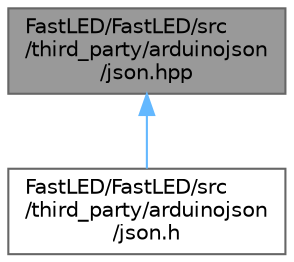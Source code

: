 digraph "FastLED/FastLED/src/third_party/arduinojson/json.hpp"
{
 // LATEX_PDF_SIZE
  bgcolor="transparent";
  edge [fontname=Helvetica,fontsize=10,labelfontname=Helvetica,labelfontsize=10];
  node [fontname=Helvetica,fontsize=10,shape=box,height=0.2,width=0.4];
  Node1 [id="Node000001",label="FastLED/FastLED/src\l/third_party/arduinojson\l/json.hpp",height=0.2,width=0.4,color="gray40", fillcolor="grey60", style="filled", fontcolor="black",tooltip=" "];
  Node1 -> Node2 [id="edge1_Node000001_Node000002",dir="back",color="steelblue1",style="solid",tooltip=" "];
  Node2 [id="Node000002",label="FastLED/FastLED/src\l/third_party/arduinojson\l/json.h",height=0.2,width=0.4,color="grey40", fillcolor="white", style="filled",URL="$d1/d9e/third__party_2arduinojson_2json_8h.html",tooltip=" "];
}
